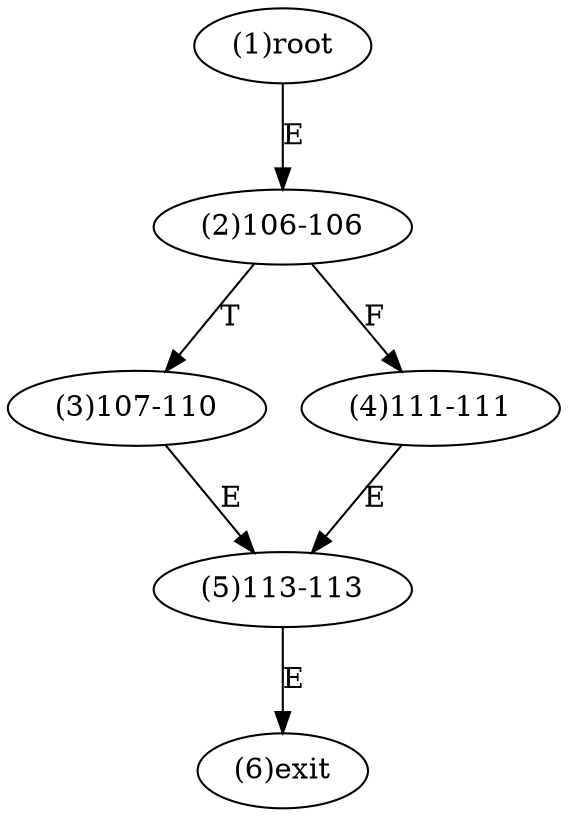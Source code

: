 digraph "" { 
1[ label="(1)root"];
2[ label="(2)106-106"];
3[ label="(3)107-110"];
4[ label="(4)111-111"];
5[ label="(5)113-113"];
6[ label="(6)exit"];
1->2[ label="E"];
2->4[ label="F"];
2->3[ label="T"];
3->5[ label="E"];
4->5[ label="E"];
5->6[ label="E"];
}